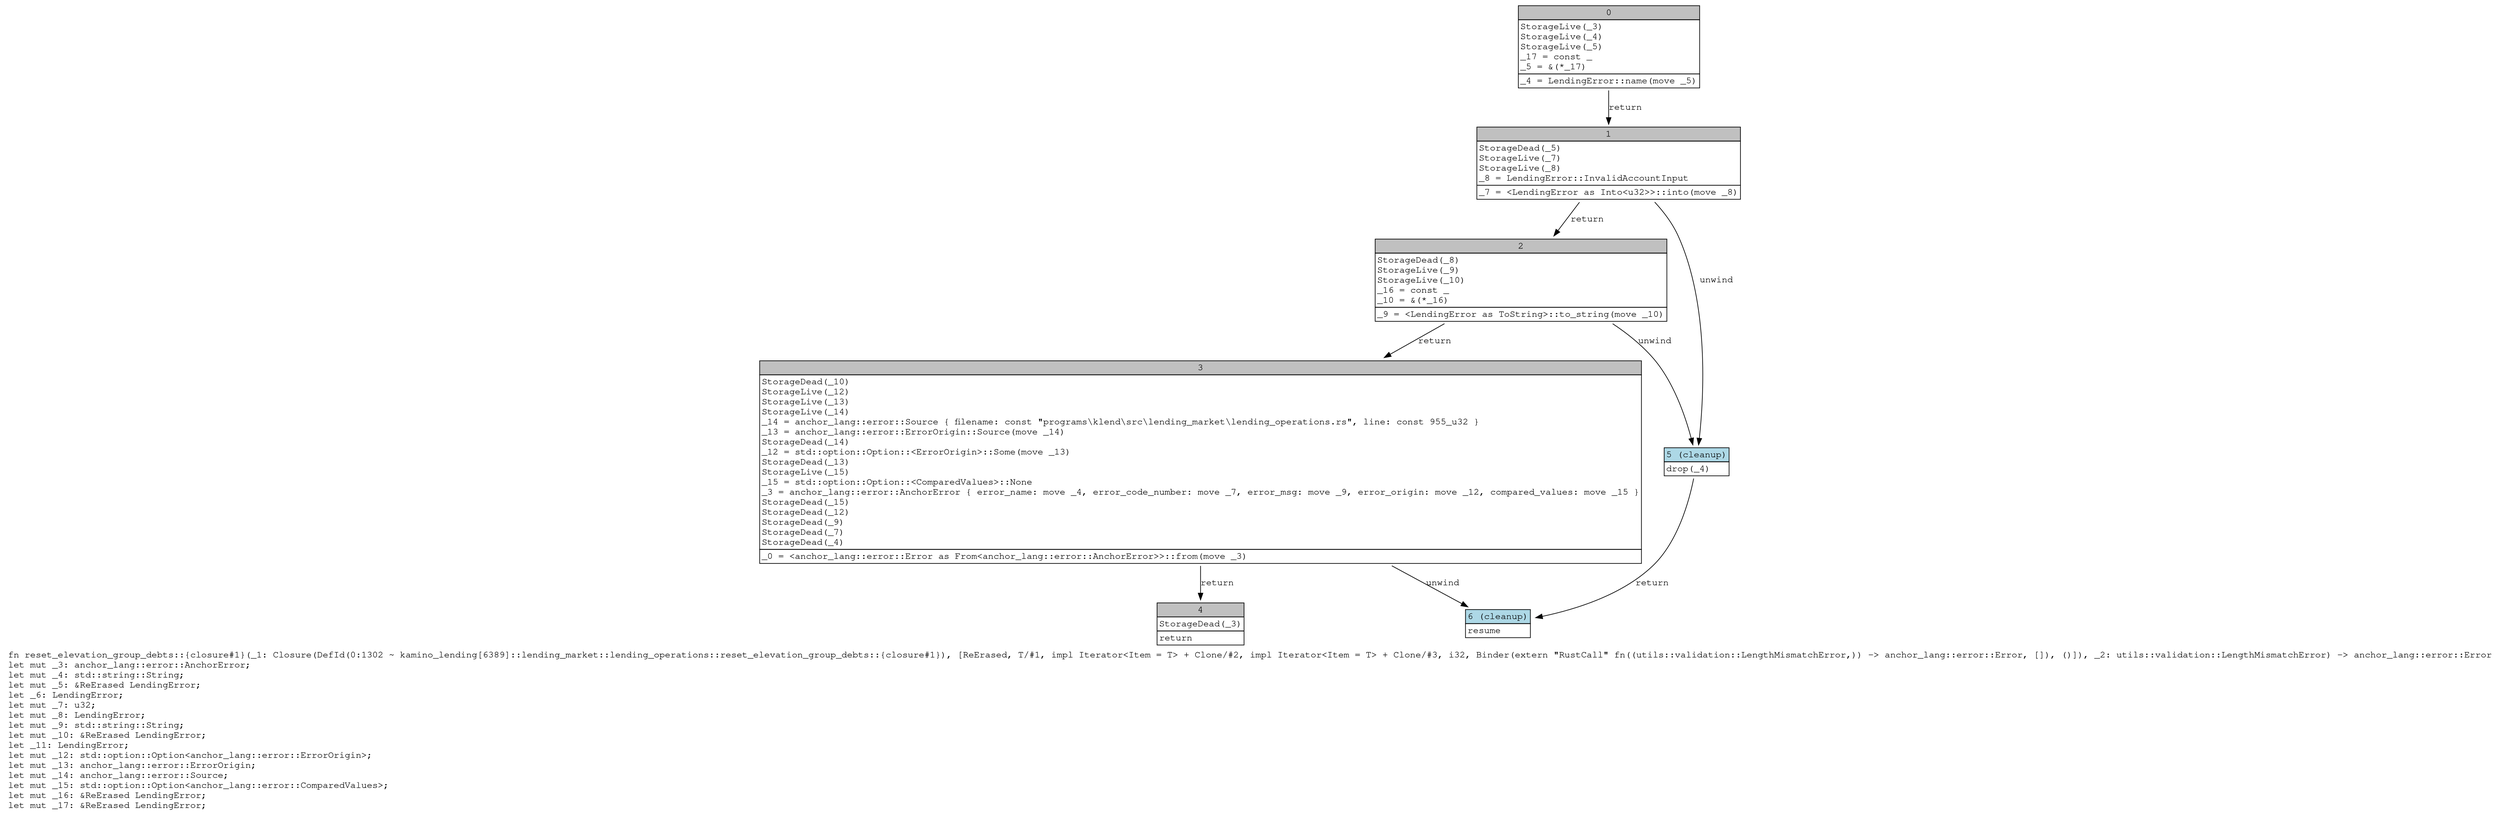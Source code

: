 digraph Mir_0_1302 {
    graph [fontname="Courier, monospace"];
    node [fontname="Courier, monospace"];
    edge [fontname="Courier, monospace"];
    label=<fn reset_elevation_group_debts::{closure#1}(_1: Closure(DefId(0:1302 ~ kamino_lending[6389]::lending_market::lending_operations::reset_elevation_group_debts::{closure#1}), [ReErased, T/#1, impl Iterator&lt;Item = T&gt; + Clone/#2, impl Iterator&lt;Item = T&gt; + Clone/#3, i32, Binder(extern &quot;RustCall&quot; fn((utils::validation::LengthMismatchError,)) -&gt; anchor_lang::error::Error, []), ()]), _2: utils::validation::LengthMismatchError) -&gt; anchor_lang::error::Error<br align="left"/>let mut _3: anchor_lang::error::AnchorError;<br align="left"/>let mut _4: std::string::String;<br align="left"/>let mut _5: &amp;ReErased LendingError;<br align="left"/>let _6: LendingError;<br align="left"/>let mut _7: u32;<br align="left"/>let mut _8: LendingError;<br align="left"/>let mut _9: std::string::String;<br align="left"/>let mut _10: &amp;ReErased LendingError;<br align="left"/>let _11: LendingError;<br align="left"/>let mut _12: std::option::Option&lt;anchor_lang::error::ErrorOrigin&gt;;<br align="left"/>let mut _13: anchor_lang::error::ErrorOrigin;<br align="left"/>let mut _14: anchor_lang::error::Source;<br align="left"/>let mut _15: std::option::Option&lt;anchor_lang::error::ComparedValues&gt;;<br align="left"/>let mut _16: &amp;ReErased LendingError;<br align="left"/>let mut _17: &amp;ReErased LendingError;<br align="left"/>>;
    bb0__0_1302 [shape="none", label=<<table border="0" cellborder="1" cellspacing="0"><tr><td bgcolor="gray" align="center" colspan="1">0</td></tr><tr><td align="left" balign="left">StorageLive(_3)<br/>StorageLive(_4)<br/>StorageLive(_5)<br/>_17 = const _<br/>_5 = &amp;(*_17)<br/></td></tr><tr><td align="left">_4 = LendingError::name(move _5)</td></tr></table>>];
    bb1__0_1302 [shape="none", label=<<table border="0" cellborder="1" cellspacing="0"><tr><td bgcolor="gray" align="center" colspan="1">1</td></tr><tr><td align="left" balign="left">StorageDead(_5)<br/>StorageLive(_7)<br/>StorageLive(_8)<br/>_8 = LendingError::InvalidAccountInput<br/></td></tr><tr><td align="left">_7 = &lt;LendingError as Into&lt;u32&gt;&gt;::into(move _8)</td></tr></table>>];
    bb2__0_1302 [shape="none", label=<<table border="0" cellborder="1" cellspacing="0"><tr><td bgcolor="gray" align="center" colspan="1">2</td></tr><tr><td align="left" balign="left">StorageDead(_8)<br/>StorageLive(_9)<br/>StorageLive(_10)<br/>_16 = const _<br/>_10 = &amp;(*_16)<br/></td></tr><tr><td align="left">_9 = &lt;LendingError as ToString&gt;::to_string(move _10)</td></tr></table>>];
    bb3__0_1302 [shape="none", label=<<table border="0" cellborder="1" cellspacing="0"><tr><td bgcolor="gray" align="center" colspan="1">3</td></tr><tr><td align="left" balign="left">StorageDead(_10)<br/>StorageLive(_12)<br/>StorageLive(_13)<br/>StorageLive(_14)<br/>_14 = anchor_lang::error::Source { filename: const &quot;programs\\klend\\src\\lending_market\\lending_operations.rs&quot;, line: const 955_u32 }<br/>_13 = anchor_lang::error::ErrorOrigin::Source(move _14)<br/>StorageDead(_14)<br/>_12 = std::option::Option::&lt;ErrorOrigin&gt;::Some(move _13)<br/>StorageDead(_13)<br/>StorageLive(_15)<br/>_15 = std::option::Option::&lt;ComparedValues&gt;::None<br/>_3 = anchor_lang::error::AnchorError { error_name: move _4, error_code_number: move _7, error_msg: move _9, error_origin: move _12, compared_values: move _15 }<br/>StorageDead(_15)<br/>StorageDead(_12)<br/>StorageDead(_9)<br/>StorageDead(_7)<br/>StorageDead(_4)<br/></td></tr><tr><td align="left">_0 = &lt;anchor_lang::error::Error as From&lt;anchor_lang::error::AnchorError&gt;&gt;::from(move _3)</td></tr></table>>];
    bb4__0_1302 [shape="none", label=<<table border="0" cellborder="1" cellspacing="0"><tr><td bgcolor="gray" align="center" colspan="1">4</td></tr><tr><td align="left" balign="left">StorageDead(_3)<br/></td></tr><tr><td align="left">return</td></tr></table>>];
    bb5__0_1302 [shape="none", label=<<table border="0" cellborder="1" cellspacing="0"><tr><td bgcolor="lightblue" align="center" colspan="1">5 (cleanup)</td></tr><tr><td align="left">drop(_4)</td></tr></table>>];
    bb6__0_1302 [shape="none", label=<<table border="0" cellborder="1" cellspacing="0"><tr><td bgcolor="lightblue" align="center" colspan="1">6 (cleanup)</td></tr><tr><td align="left">resume</td></tr></table>>];
    bb0__0_1302 -> bb1__0_1302 [label="return"];
    bb1__0_1302 -> bb2__0_1302 [label="return"];
    bb1__0_1302 -> bb5__0_1302 [label="unwind"];
    bb2__0_1302 -> bb3__0_1302 [label="return"];
    bb2__0_1302 -> bb5__0_1302 [label="unwind"];
    bb3__0_1302 -> bb4__0_1302 [label="return"];
    bb3__0_1302 -> bb6__0_1302 [label="unwind"];
    bb5__0_1302 -> bb6__0_1302 [label="return"];
}
